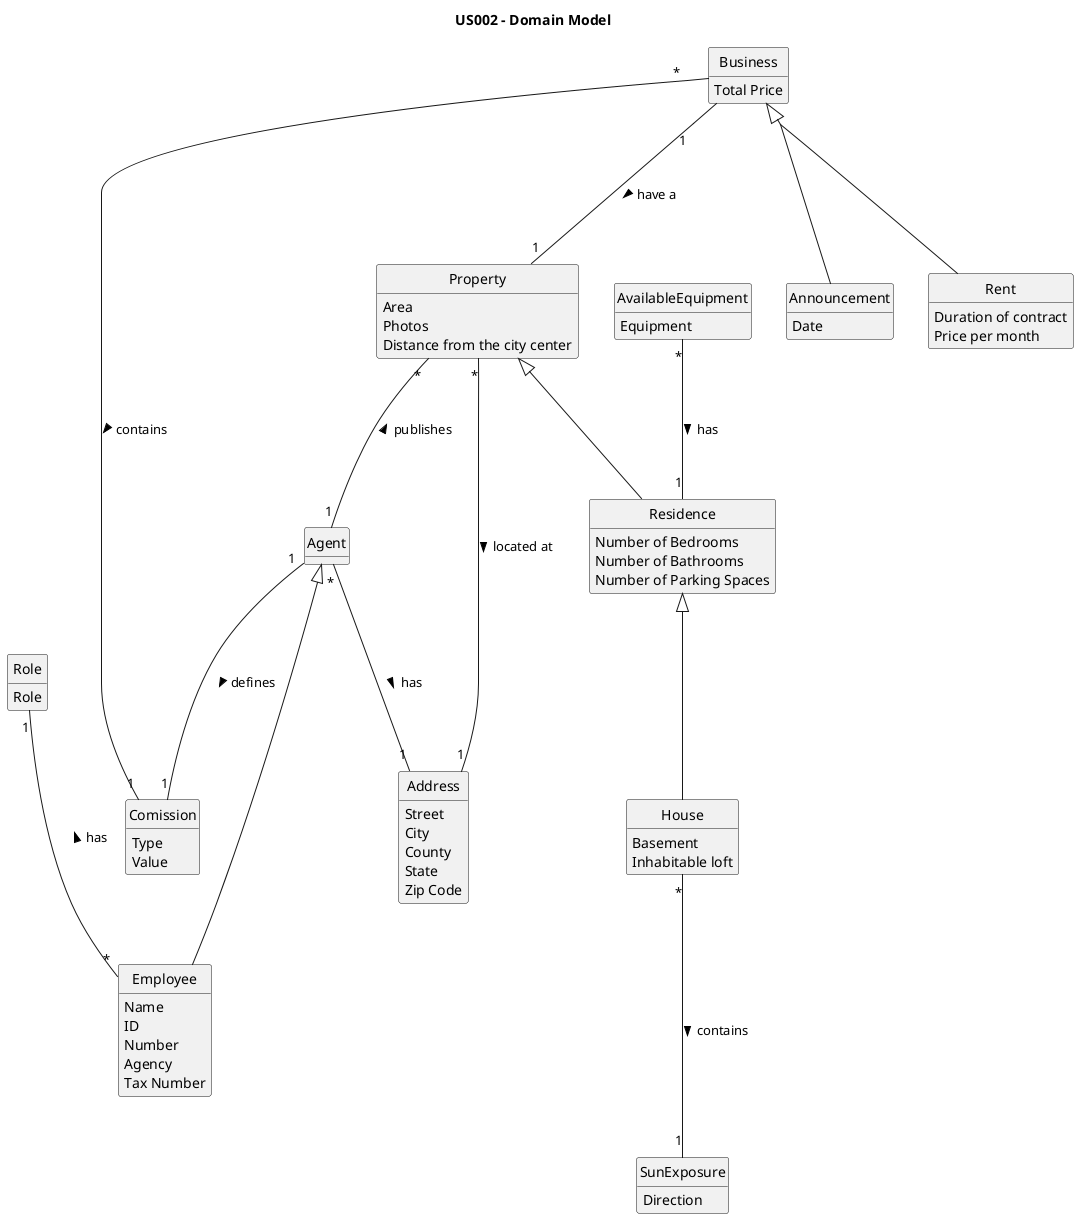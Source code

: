 @startuml

skinparam groupInheritance 2
skinparam monochrome true
skinparam packageStyle rectangle
skinparam shadowing false
'skinparam linetype ortho
'left to right direction
skinparam classAttributeIconSize 0
hide circle
hide methods

title US002 - Domain Model

class Property

class Comission

class Announcement

class Business

class House

class Role

class Residence

class Address

class AvailableEquipment

class Agent

class SunExposure

class Employee


class Agent {
}

class Residence{
Number of Bedrooms
Number of Bathrooms
Number of Parking Spaces
 }


class Property {
Area
Photos
Distance from the city center
}


class House {
Basement
Inhabitable loft
}


class SunExposure {
Direction
}

class Address {
Street
City
County
State
Zip Code
}

class Employee {
Name
ID
Number
Agency
Tax Number
}

class Comission {
Type
Value
}

class AvailableEquipment {
Equipment
}

class Business {
Total Price
}

class Announcement {
Date
}

class Role {
Role
}

class Rent {
Duration of contract
Price per month
}

Residence <|--- House
Property <|--- Residence
Business <|--- Rent

Business "*" --- "1" Comission : contains >
Business "1" --- "1" Property : have a >

Business  <|---  Announcement

Property "*" --- "1" Agent: publishes <
Property "*" --- "1" Address : located at >

House "*" --- "1" SunExposure : contains >

AvailableEquipment "*" --- "1" Residence: has >

Role "1" --- "*" Employee : has <

Agent "*" --- "1" Address : has >
Agent <|---- Employee
Agent "1" --- "1" Comission : defines >




@enduml